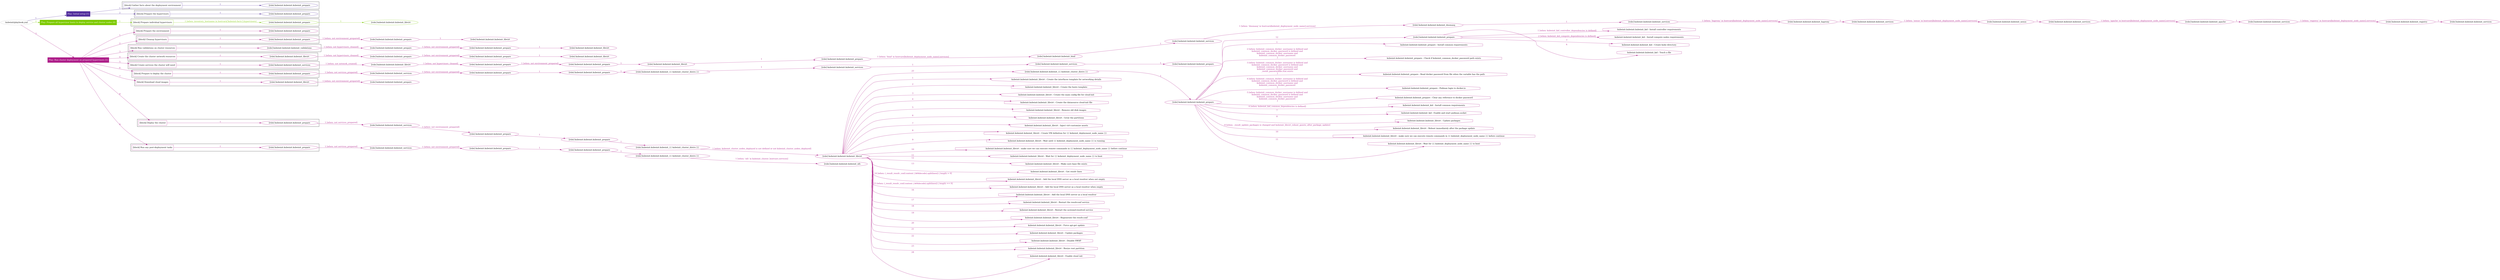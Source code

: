 digraph {
	graph [concentrate=true ordering=in rankdir=LR ratio=fill]
	edge [esep=5 sep=10]
	"kubeinit/playbook.yml" [id=root_node style=dotted]
	play_199be405 [label="Play: Initial setup (1)" color="#532f9d" fontcolor="#ffffff" id=play_199be405 shape=box style=filled tooltip=localhost]
	"kubeinit/playbook.yml" -> play_199be405 [label="1 " color="#532f9d" fontcolor="#532f9d" id=edge_17b454db labeltooltip="1 " tooltip="1 "]
	subgraph "kubeinit.kubeinit.kubeinit_prepare" {
		role_afd7da64 [label="[role] kubeinit.kubeinit.kubeinit_prepare" color="#532f9d" id=role_afd7da64 tooltip="kubeinit.kubeinit.kubeinit_prepare"]
	}
	subgraph "kubeinit.kubeinit.kubeinit_prepare" {
		role_02126d6f [label="[role] kubeinit.kubeinit.kubeinit_prepare" color="#532f9d" id=role_02126d6f tooltip="kubeinit.kubeinit.kubeinit_prepare"]
	}
	subgraph "Play: Initial setup (1)" {
		play_199be405 -> block_7e6baa69 [label=1 color="#532f9d" fontcolor="#532f9d" id=edge_7e077ba6 labeltooltip=1 tooltip=1]
		subgraph cluster_block_7e6baa69 {
			block_7e6baa69 [label="[block] Gather facts about the deployment environment" color="#532f9d" id=block_7e6baa69 labeltooltip="Gather facts about the deployment environment" shape=box tooltip="Gather facts about the deployment environment"]
			block_7e6baa69 -> role_afd7da64 [label="1 " color="#532f9d" fontcolor="#532f9d" id=edge_87688d73 labeltooltip="1 " tooltip="1 "]
		}
		play_199be405 -> block_92d3c6c9 [label=2 color="#532f9d" fontcolor="#532f9d" id=edge_1cacea4d labeltooltip=2 tooltip=2]
		subgraph cluster_block_92d3c6c9 {
			block_92d3c6c9 [label="[block] Prepare the hypervisors" color="#532f9d" id=block_92d3c6c9 labeltooltip="Prepare the hypervisors" shape=box tooltip="Prepare the hypervisors"]
			block_92d3c6c9 -> role_02126d6f [label="1 " color="#532f9d" fontcolor="#532f9d" id=edge_3672c0f7 labeltooltip="1 " tooltip="1 "]
		}
	}
	play_3ac156cc [label="Play: Prepare all hypervisor hosts to deploy service and cluster nodes (0)" color="#7dca02" fontcolor="#ffffff" id=play_3ac156cc shape=box style=filled tooltip="Play: Prepare all hypervisor hosts to deploy service and cluster nodes (0)"]
	"kubeinit/playbook.yml" -> play_3ac156cc [label="2 " color="#7dca02" fontcolor="#7dca02" id=edge_7d24a0cb labeltooltip="2 " tooltip="2 "]
	subgraph "kubeinit.kubeinit.kubeinit_libvirt" {
		role_03f96e10 [label="[role] kubeinit.kubeinit.kubeinit_libvirt" color="#7dca02" id=role_03f96e10 tooltip="kubeinit.kubeinit.kubeinit_libvirt"]
	}
	subgraph "kubeinit.kubeinit.kubeinit_prepare" {
		role_943302e0 [label="[role] kubeinit.kubeinit.kubeinit_prepare" color="#7dca02" id=role_943302e0 tooltip="kubeinit.kubeinit.kubeinit_prepare"]
		role_943302e0 -> role_03f96e10 [label="1 " color="#7dca02" fontcolor="#7dca02" id=edge_bb64fd49 labeltooltip="1 " tooltip="1 "]
	}
	subgraph "Play: Prepare all hypervisor hosts to deploy service and cluster nodes (0)" {
		play_3ac156cc -> block_c81d9e33 [label=1 color="#7dca02" fontcolor="#7dca02" id=edge_34f6a8eb labeltooltip=1 tooltip=1]
		subgraph cluster_block_c81d9e33 {
			block_c81d9e33 [label="[block] Prepare individual hypervisors" color="#7dca02" id=block_c81d9e33 labeltooltip="Prepare individual hypervisors" shape=box tooltip="Prepare individual hypervisors"]
			block_c81d9e33 -> role_943302e0 [label="1 [when: inventory_hostname in hostvars['kubeinit-facts'].hypervisors]" color="#7dca02" fontcolor="#7dca02" id=edge_0365b8ef labeltooltip="1 [when: inventory_hostname in hostvars['kubeinit-facts'].hypervisors]" tooltip="1 [when: inventory_hostname in hostvars['kubeinit-facts'].hypervisors]"]
		}
	}
	play_2e5dbb6b [label="Play: Run cluster deployment on prepared hypervisors (1)" color="#ae1e89" fontcolor="#ffffff" id=play_2e5dbb6b shape=box style=filled tooltip=localhost]
	"kubeinit/playbook.yml" -> play_2e5dbb6b [label="3 " color="#ae1e89" fontcolor="#ae1e89" id=edge_49467858 labeltooltip="3 " tooltip="3 "]
	subgraph "kubeinit.kubeinit.kubeinit_prepare" {
		role_a7bc3ba9 [label="[role] kubeinit.kubeinit.kubeinit_prepare" color="#ae1e89" id=role_a7bc3ba9 tooltip="kubeinit.kubeinit.kubeinit_prepare"]
	}
	subgraph "kubeinit.kubeinit.kubeinit_libvirt" {
		role_daf517ea [label="[role] kubeinit.kubeinit.kubeinit_libvirt" color="#ae1e89" id=role_daf517ea tooltip="kubeinit.kubeinit.kubeinit_libvirt"]
	}
	subgraph "kubeinit.kubeinit.kubeinit_prepare" {
		role_3d85c034 [label="[role] kubeinit.kubeinit.kubeinit_prepare" color="#ae1e89" id=role_3d85c034 tooltip="kubeinit.kubeinit.kubeinit_prepare"]
		role_3d85c034 -> role_daf517ea [label="1 " color="#ae1e89" fontcolor="#ae1e89" id=edge_17780153 labeltooltip="1 " tooltip="1 "]
	}
	subgraph "kubeinit.kubeinit.kubeinit_prepare" {
		role_ca0395fb [label="[role] kubeinit.kubeinit.kubeinit_prepare" color="#ae1e89" id=role_ca0395fb tooltip="kubeinit.kubeinit.kubeinit_prepare"]
		role_ca0395fb -> role_3d85c034 [label="1 [when: not environment_prepared]" color="#ae1e89" fontcolor="#ae1e89" id=edge_70d6d218 labeltooltip="1 [when: not environment_prepared]" tooltip="1 [when: not environment_prepared]"]
	}
	subgraph "kubeinit.kubeinit.kubeinit_libvirt" {
		role_31771488 [label="[role] kubeinit.kubeinit.kubeinit_libvirt" color="#ae1e89" id=role_31771488 tooltip="kubeinit.kubeinit.kubeinit_libvirt"]
	}
	subgraph "kubeinit.kubeinit.kubeinit_prepare" {
		role_7fb79519 [label="[role] kubeinit.kubeinit.kubeinit_prepare" color="#ae1e89" id=role_7fb79519 tooltip="kubeinit.kubeinit.kubeinit_prepare"]
		role_7fb79519 -> role_31771488 [label="1 " color="#ae1e89" fontcolor="#ae1e89" id=edge_4c6dfd6d labeltooltip="1 " tooltip="1 "]
	}
	subgraph "kubeinit.kubeinit.kubeinit_prepare" {
		role_2ac44274 [label="[role] kubeinit.kubeinit.kubeinit_prepare" color="#ae1e89" id=role_2ac44274 tooltip="kubeinit.kubeinit.kubeinit_prepare"]
		role_2ac44274 -> role_7fb79519 [label="1 [when: not environment_prepared]" color="#ae1e89" fontcolor="#ae1e89" id=edge_49f09662 labeltooltip="1 [when: not environment_prepared]" tooltip="1 [when: not environment_prepared]"]
	}
	subgraph "kubeinit.kubeinit.kubeinit_validations" {
		role_d775469a [label="[role] kubeinit.kubeinit.kubeinit_validations" color="#ae1e89" id=role_d775469a tooltip="kubeinit.kubeinit.kubeinit_validations"]
		role_d775469a -> role_2ac44274 [label="1 [when: not hypervisors_cleaned]" color="#ae1e89" fontcolor="#ae1e89" id=edge_d76f857c labeltooltip="1 [when: not hypervisors_cleaned]" tooltip="1 [when: not hypervisors_cleaned]"]
	}
	subgraph "kubeinit.kubeinit.kubeinit_libvirt" {
		role_ee65da8d [label="[role] kubeinit.kubeinit.kubeinit_libvirt" color="#ae1e89" id=role_ee65da8d tooltip="kubeinit.kubeinit.kubeinit_libvirt"]
	}
	subgraph "kubeinit.kubeinit.kubeinit_prepare" {
		role_318ca0a0 [label="[role] kubeinit.kubeinit.kubeinit_prepare" color="#ae1e89" id=role_318ca0a0 tooltip="kubeinit.kubeinit.kubeinit_prepare"]
		role_318ca0a0 -> role_ee65da8d [label="1 " color="#ae1e89" fontcolor="#ae1e89" id=edge_4fb2a40b labeltooltip="1 " tooltip="1 "]
	}
	subgraph "kubeinit.kubeinit.kubeinit_prepare" {
		role_b9594bb2 [label="[role] kubeinit.kubeinit.kubeinit_prepare" color="#ae1e89" id=role_b9594bb2 tooltip="kubeinit.kubeinit.kubeinit_prepare"]
		role_b9594bb2 -> role_318ca0a0 [label="1 [when: not environment_prepared]" color="#ae1e89" fontcolor="#ae1e89" id=edge_badfb238 labeltooltip="1 [when: not environment_prepared]" tooltip="1 [when: not environment_prepared]"]
	}
	subgraph "kubeinit.kubeinit.kubeinit_libvirt" {
		role_d4a83266 [label="[role] kubeinit.kubeinit.kubeinit_libvirt" color="#ae1e89" id=role_d4a83266 tooltip="kubeinit.kubeinit.kubeinit_libvirt"]
		role_d4a83266 -> role_b9594bb2 [label="1 [when: not hypervisors_cleaned]" color="#ae1e89" fontcolor="#ae1e89" id=edge_e2575536 labeltooltip="1 [when: not hypervisors_cleaned]" tooltip="1 [when: not hypervisors_cleaned]"]
	}
	subgraph "kubeinit.kubeinit.kubeinit_services" {
		role_0cfd5df5 [label="[role] kubeinit.kubeinit.kubeinit_services" color="#ae1e89" id=role_0cfd5df5 tooltip="kubeinit.kubeinit.kubeinit_services"]
	}
	subgraph "kubeinit.kubeinit.kubeinit_registry" {
		role_3f595c67 [label="[role] kubeinit.kubeinit.kubeinit_registry" color="#ae1e89" id=role_3f595c67 tooltip="kubeinit.kubeinit.kubeinit_registry"]
		role_3f595c67 -> role_0cfd5df5 [label="1 " color="#ae1e89" fontcolor="#ae1e89" id=edge_326319b3 labeltooltip="1 " tooltip="1 "]
	}
	subgraph "kubeinit.kubeinit.kubeinit_services" {
		role_a5983dc3 [label="[role] kubeinit.kubeinit.kubeinit_services" color="#ae1e89" id=role_a5983dc3 tooltip="kubeinit.kubeinit.kubeinit_services"]
		role_a5983dc3 -> role_3f595c67 [label="1 [when: 'registry' in hostvars[kubeinit_deployment_node_name].services]" color="#ae1e89" fontcolor="#ae1e89" id=edge_41ff5620 labeltooltip="1 [when: 'registry' in hostvars[kubeinit_deployment_node_name].services]" tooltip="1 [when: 'registry' in hostvars[kubeinit_deployment_node_name].services]"]
	}
	subgraph "kubeinit.kubeinit.kubeinit_apache" {
		role_0328a461 [label="[role] kubeinit.kubeinit.kubeinit_apache" color="#ae1e89" id=role_0328a461 tooltip="kubeinit.kubeinit.kubeinit_apache"]
		role_0328a461 -> role_a5983dc3 [label="1 " color="#ae1e89" fontcolor="#ae1e89" id=edge_e0177a91 labeltooltip="1 " tooltip="1 "]
	}
	subgraph "kubeinit.kubeinit.kubeinit_services" {
		role_afa29bcf [label="[role] kubeinit.kubeinit.kubeinit_services" color="#ae1e89" id=role_afa29bcf tooltip="kubeinit.kubeinit.kubeinit_services"]
		role_afa29bcf -> role_0328a461 [label="1 [when: 'apache' in hostvars[kubeinit_deployment_node_name].services]" color="#ae1e89" fontcolor="#ae1e89" id=edge_9bd7993e labeltooltip="1 [when: 'apache' in hostvars[kubeinit_deployment_node_name].services]" tooltip="1 [when: 'apache' in hostvars[kubeinit_deployment_node_name].services]"]
	}
	subgraph "kubeinit.kubeinit.kubeinit_nexus" {
		role_bc20c87c [label="[role] kubeinit.kubeinit.kubeinit_nexus" color="#ae1e89" id=role_bc20c87c tooltip="kubeinit.kubeinit.kubeinit_nexus"]
		role_bc20c87c -> role_afa29bcf [label="1 " color="#ae1e89" fontcolor="#ae1e89" id=edge_dd24cd24 labeltooltip="1 " tooltip="1 "]
	}
	subgraph "kubeinit.kubeinit.kubeinit_services" {
		role_25a22562 [label="[role] kubeinit.kubeinit.kubeinit_services" color="#ae1e89" id=role_25a22562 tooltip="kubeinit.kubeinit.kubeinit_services"]
		role_25a22562 -> role_bc20c87c [label="1 [when: 'nexus' in hostvars[kubeinit_deployment_node_name].services]" color="#ae1e89" fontcolor="#ae1e89" id=edge_da08b094 labeltooltip="1 [when: 'nexus' in hostvars[kubeinit_deployment_node_name].services]" tooltip="1 [when: 'nexus' in hostvars[kubeinit_deployment_node_name].services]"]
	}
	subgraph "kubeinit.kubeinit.kubeinit_haproxy" {
		role_82d86b9a [label="[role] kubeinit.kubeinit.kubeinit_haproxy" color="#ae1e89" id=role_82d86b9a tooltip="kubeinit.kubeinit.kubeinit_haproxy"]
		role_82d86b9a -> role_25a22562 [label="1 " color="#ae1e89" fontcolor="#ae1e89" id=edge_b0703f01 labeltooltip="1 " tooltip="1 "]
	}
	subgraph "kubeinit.kubeinit.kubeinit_services" {
		role_af524bbb [label="[role] kubeinit.kubeinit.kubeinit_services" color="#ae1e89" id=role_af524bbb tooltip="kubeinit.kubeinit.kubeinit_services"]
		role_af524bbb -> role_82d86b9a [label="1 [when: 'haproxy' in hostvars[kubeinit_deployment_node_name].services]" color="#ae1e89" fontcolor="#ae1e89" id=edge_477eae8d labeltooltip="1 [when: 'haproxy' in hostvars[kubeinit_deployment_node_name].services]" tooltip="1 [when: 'haproxy' in hostvars[kubeinit_deployment_node_name].services]"]
	}
	subgraph "kubeinit.kubeinit.kubeinit_dnsmasq" {
		role_34378247 [label="[role] kubeinit.kubeinit.kubeinit_dnsmasq" color="#ae1e89" id=role_34378247 tooltip="kubeinit.kubeinit.kubeinit_dnsmasq"]
		role_34378247 -> role_af524bbb [label="1 " color="#ae1e89" fontcolor="#ae1e89" id=edge_4e125b5a labeltooltip="1 " tooltip="1 "]
	}
	subgraph "kubeinit.kubeinit.kubeinit_services" {
		role_a8dc08ae [label="[role] kubeinit.kubeinit.kubeinit_services" color="#ae1e89" id=role_a8dc08ae tooltip="kubeinit.kubeinit.kubeinit_services"]
		role_a8dc08ae -> role_34378247 [label="1 [when: 'dnsmasq' in hostvars[kubeinit_deployment_node_name].services]" color="#ae1e89" fontcolor="#ae1e89" id=edge_c3fa636c labeltooltip="1 [when: 'dnsmasq' in hostvars[kubeinit_deployment_node_name].services]" tooltip="1 [when: 'dnsmasq' in hostvars[kubeinit_deployment_node_name].services]"]
	}
	subgraph "kubeinit.kubeinit.kubeinit_bind" {
		role_4eb6b920 [label="[role] kubeinit.kubeinit.kubeinit_bind" color="#ae1e89" id=role_4eb6b920 tooltip="kubeinit.kubeinit.kubeinit_bind"]
		role_4eb6b920 -> role_a8dc08ae [label="1 " color="#ae1e89" fontcolor="#ae1e89" id=edge_73b53abe labeltooltip="1 " tooltip="1 "]
	}
	subgraph "kubeinit.kubeinit.kubeinit_prepare" {
		role_2b9345c5 [label="[role] kubeinit.kubeinit.kubeinit_prepare" color="#ae1e89" id=role_2b9345c5 tooltip="kubeinit.kubeinit.kubeinit_prepare"]
		role_2b9345c5 -> role_4eb6b920 [label="1 [when: 'bind' in hostvars[kubeinit_deployment_node_name].services]" color="#ae1e89" fontcolor="#ae1e89" id=edge_d20b1862 labeltooltip="1 [when: 'bind' in hostvars[kubeinit_deployment_node_name].services]" tooltip="1 [when: 'bind' in hostvars[kubeinit_deployment_node_name].services]"]
	}
	subgraph "kubeinit.kubeinit.kubeinit_libvirt" {
		role_2bbe5985 [label="[role] kubeinit.kubeinit.kubeinit_libvirt" color="#ae1e89" id=role_2bbe5985 tooltip="kubeinit.kubeinit.kubeinit_libvirt"]
		role_2bbe5985 -> role_2b9345c5 [label="1 " color="#ae1e89" fontcolor="#ae1e89" id=edge_cab70c85 labeltooltip="1 " tooltip="1 "]
	}
	subgraph "kubeinit.kubeinit.kubeinit_prepare" {
		role_fb58f232 [label="[role] kubeinit.kubeinit.kubeinit_prepare" color="#ae1e89" id=role_fb58f232 tooltip="kubeinit.kubeinit.kubeinit_prepare"]
		role_fb58f232 -> role_2bbe5985 [label="1 " color="#ae1e89" fontcolor="#ae1e89" id=edge_a2ac3d3a labeltooltip="1 " tooltip="1 "]
	}
	subgraph "kubeinit.kubeinit.kubeinit_prepare" {
		role_4f6a2f47 [label="[role] kubeinit.kubeinit.kubeinit_prepare" color="#ae1e89" id=role_4f6a2f47 tooltip="kubeinit.kubeinit.kubeinit_prepare"]
		role_4f6a2f47 -> role_fb58f232 [label="1 [when: not environment_prepared]" color="#ae1e89" fontcolor="#ae1e89" id=edge_8a761131 labeltooltip="1 [when: not environment_prepared]" tooltip="1 [when: not environment_prepared]"]
	}
	subgraph "kubeinit.kubeinit.kubeinit_libvirt" {
		role_3a12880e [label="[role] kubeinit.kubeinit.kubeinit_libvirt" color="#ae1e89" id=role_3a12880e tooltip="kubeinit.kubeinit.kubeinit_libvirt"]
		role_3a12880e -> role_4f6a2f47 [label="1 [when: not hypervisors_cleaned]" color="#ae1e89" fontcolor="#ae1e89" id=edge_5e247ee9 labeltooltip="1 [when: not hypervisors_cleaned]" tooltip="1 [when: not hypervisors_cleaned]"]
	}
	subgraph "kubeinit.kubeinit.kubeinit_services" {
		role_a87d97db [label="[role] kubeinit.kubeinit.kubeinit_services" color="#ae1e89" id=role_a87d97db tooltip="kubeinit.kubeinit.kubeinit_services"]
		role_a87d97db -> role_3a12880e [label="1 [when: not network_created]" color="#ae1e89" fontcolor="#ae1e89" id=edge_76ec7890 labeltooltip="1 [when: not network_created]" tooltip="1 [when: not network_created]"]
	}
	subgraph "kubeinit.kubeinit.kubeinit_prepare" {
		role_a2f7e5fe [label="[role] kubeinit.kubeinit.kubeinit_prepare" color="#ae1e89" id=role_a2f7e5fe tooltip="kubeinit.kubeinit.kubeinit_prepare"]
	}
	subgraph "kubeinit.kubeinit.kubeinit_services" {
		role_c8eaea4d [label="[role] kubeinit.kubeinit.kubeinit_services" color="#ae1e89" id=role_c8eaea4d tooltip="kubeinit.kubeinit.kubeinit_services"]
		role_c8eaea4d -> role_a2f7e5fe [label="1 " color="#ae1e89" fontcolor="#ae1e89" id=edge_dbc757c6 labeltooltip="1 " tooltip="1 "]
	}
	subgraph "kubeinit.kubeinit.kubeinit_services" {
		role_5964926b [label="[role] kubeinit.kubeinit.kubeinit_services" color="#ae1e89" id=role_5964926b tooltip="kubeinit.kubeinit.kubeinit_services"]
		role_5964926b -> role_c8eaea4d [label="1 " color="#ae1e89" fontcolor="#ae1e89" id=edge_16578ab8 labeltooltip="1 " tooltip="1 "]
	}
	subgraph "kubeinit.kubeinit.kubeinit_{{ kubeinit_cluster_distro }}" {
		role_ffed2f7b [label="[role] kubeinit.kubeinit.kubeinit_{{ kubeinit_cluster_distro }}" color="#ae1e89" id=role_ffed2f7b tooltip="kubeinit.kubeinit.kubeinit_{{ kubeinit_cluster_distro }}"]
		role_ffed2f7b -> role_5964926b [label="1 " color="#ae1e89" fontcolor="#ae1e89" id=edge_ee132e7c labeltooltip="1 " tooltip="1 "]
	}
	subgraph "kubeinit.kubeinit.kubeinit_prepare" {
		role_75ea64f5 [label="[role] kubeinit.kubeinit.kubeinit_prepare" color="#ae1e89" id=role_75ea64f5 tooltip="kubeinit.kubeinit.kubeinit_prepare"]
		role_75ea64f5 -> role_ffed2f7b [label="1 " color="#ae1e89" fontcolor="#ae1e89" id=edge_7dc786a7 labeltooltip="1 " tooltip="1 "]
	}
	subgraph "kubeinit.kubeinit.kubeinit_prepare" {
		role_e12c2cae [label="[role] kubeinit.kubeinit.kubeinit_prepare" color="#ae1e89" id=role_e12c2cae tooltip="kubeinit.kubeinit.kubeinit_prepare"]
		role_e12c2cae -> role_75ea64f5 [label="1 " color="#ae1e89" fontcolor="#ae1e89" id=edge_3975ba4c labeltooltip="1 " tooltip="1 "]
	}
	subgraph "kubeinit.kubeinit.kubeinit_services" {
		role_437c4920 [label="[role] kubeinit.kubeinit.kubeinit_services" color="#ae1e89" id=role_437c4920 tooltip="kubeinit.kubeinit.kubeinit_services"]
		role_437c4920 -> role_e12c2cae [label="1 [when: not environment_prepared]" color="#ae1e89" fontcolor="#ae1e89" id=edge_41313d90 labeltooltip="1 [when: not environment_prepared]" tooltip="1 [when: not environment_prepared]"]
	}
	subgraph "kubeinit.kubeinit.kubeinit_prepare" {
		role_8cb938f9 [label="[role] kubeinit.kubeinit.kubeinit_prepare" color="#ae1e89" id=role_8cb938f9 tooltip="kubeinit.kubeinit.kubeinit_prepare"]
		role_8cb938f9 -> role_437c4920 [label="1 [when: not services_prepared]" color="#ae1e89" fontcolor="#ae1e89" id=edge_2526f842 labeltooltip="1 [when: not services_prepared]" tooltip="1 [when: not services_prepared]"]
	}
	subgraph "kubeinit.kubeinit.kubeinit_prepare" {
		role_43f4255e [label="[role] kubeinit.kubeinit.kubeinit_prepare" color="#ae1e89" id=role_43f4255e tooltip="kubeinit.kubeinit.kubeinit_prepare"]
	}
	subgraph "kubeinit.kubeinit.kubeinit_libvirt" {
		role_50ed5959 [label="[role] kubeinit.kubeinit.kubeinit_libvirt" color="#ae1e89" id=role_50ed5959 tooltip="kubeinit.kubeinit.kubeinit_libvirt"]
		role_50ed5959 -> role_43f4255e [label="1 [when: not environment_prepared]" color="#ae1e89" fontcolor="#ae1e89" id=edge_c9c0d88b labeltooltip="1 [when: not environment_prepared]" tooltip="1 [when: not environment_prepared]"]
	}
	subgraph "kubeinit.kubeinit.kubeinit_prepare" {
		role_6afec6bc [label="[role] kubeinit.kubeinit.kubeinit_prepare" color="#ae1e89" id=role_6afec6bc tooltip="kubeinit.kubeinit.kubeinit_prepare"]
		task_68675946 [label="kubeinit.kubeinit.kubeinit_kid : Install controller requirements" color="#ae1e89" id=task_68675946 shape=octagon tooltip="kubeinit.kubeinit.kubeinit_kid : Install controller requirements"]
		role_6afec6bc -> task_68675946 [label="1 [when: kubeinit_kid_controller_dependencies is defined]" color="#ae1e89" fontcolor="#ae1e89" id=edge_498d8ff9 labeltooltip="1 [when: kubeinit_kid_controller_dependencies is defined]" tooltip="1 [when: kubeinit_kid_controller_dependencies is defined]"]
		task_d734c866 [label="kubeinit.kubeinit.kubeinit_kid : Install compute nodes requirements" color="#ae1e89" id=task_d734c866 shape=octagon tooltip="kubeinit.kubeinit.kubeinit_kid : Install compute nodes requirements"]
		role_6afec6bc -> task_d734c866 [label="2 [when: kubeinit_kid_compute_dependencies is defined]" color="#ae1e89" fontcolor="#ae1e89" id=edge_763c470b labeltooltip="2 [when: kubeinit_kid_compute_dependencies is defined]" tooltip="2 [when: kubeinit_kid_compute_dependencies is defined]"]
		task_3647251c [label="kubeinit.kubeinit.kubeinit_kid : Create kube directory" color="#ae1e89" id=task_3647251c shape=octagon tooltip="kubeinit.kubeinit.kubeinit_kid : Create kube directory"]
		role_6afec6bc -> task_3647251c [label="3 " color="#ae1e89" fontcolor="#ae1e89" id=edge_4f7f92ba labeltooltip="3 " tooltip="3 "]
		task_c4a609c4 [label="kubeinit.kubeinit.kubeinit_kid : Touch a file" color="#ae1e89" id=task_c4a609c4 shape=octagon tooltip="kubeinit.kubeinit.kubeinit_kid : Touch a file"]
		role_6afec6bc -> task_c4a609c4 [label="4 " color="#ae1e89" fontcolor="#ae1e89" id=edge_950a122c labeltooltip="4 " tooltip="4 "]
	}
	subgraph "kubeinit.kubeinit.kubeinit_prepare" {
		role_d012bfaf [label="[role] kubeinit.kubeinit.kubeinit_prepare" color="#ae1e89" id=role_d012bfaf tooltip="kubeinit.kubeinit.kubeinit_prepare"]
		task_6d6c51ec [label="kubeinit.kubeinit.kubeinit_prepare : Install common requirements" color="#ae1e89" id=task_6d6c51ec shape=octagon tooltip="kubeinit.kubeinit.kubeinit_prepare : Install common requirements"]
		role_d012bfaf -> task_6d6c51ec [label="1 " color="#ae1e89" fontcolor="#ae1e89" id=edge_ddaf5f8e labeltooltip="1 " tooltip="1 "]
		task_439e8d90 [label="kubeinit.kubeinit.kubeinit_prepare : Check if kubeinit_common_docker_password path exists" color="#ae1e89" id=task_439e8d90 shape=octagon tooltip="kubeinit.kubeinit.kubeinit_prepare : Check if kubeinit_common_docker_password path exists"]
		role_d012bfaf -> task_439e8d90 [label="2 [when: kubeinit_common_docker_username is defined and
kubeinit_common_docker_password is defined and
kubeinit_common_docker_username and
kubeinit_common_docker_password
]" color="#ae1e89" fontcolor="#ae1e89" id=edge_1073fed2 labeltooltip="2 [when: kubeinit_common_docker_username is defined and
kubeinit_common_docker_password is defined and
kubeinit_common_docker_username and
kubeinit_common_docker_password
]" tooltip="2 [when: kubeinit_common_docker_username is defined and
kubeinit_common_docker_password is defined and
kubeinit_common_docker_username and
kubeinit_common_docker_password
]"]
		task_791c6060 [label="kubeinit.kubeinit.kubeinit_prepare : Read docker password from file when the variable has the path" color="#ae1e89" id=task_791c6060 shape=octagon tooltip="kubeinit.kubeinit.kubeinit_prepare : Read docker password from file when the variable has the path"]
		role_d012bfaf -> task_791c6060 [label="3 [when: kubeinit_common_docker_username is defined and
kubeinit_common_docker_password is defined and
kubeinit_common_docker_username and
kubeinit_common_docker_password and
_result_passwordfile.stat.exists
]" color="#ae1e89" fontcolor="#ae1e89" id=edge_8a51e63a labeltooltip="3 [when: kubeinit_common_docker_username is defined and
kubeinit_common_docker_password is defined and
kubeinit_common_docker_username and
kubeinit_common_docker_password and
_result_passwordfile.stat.exists
]" tooltip="3 [when: kubeinit_common_docker_username is defined and
kubeinit_common_docker_password is defined and
kubeinit_common_docker_username and
kubeinit_common_docker_password and
_result_passwordfile.stat.exists
]"]
		task_e8569236 [label="kubeinit.kubeinit.kubeinit_prepare : Podman login to docker.io" color="#ae1e89" id=task_e8569236 shape=octagon tooltip="kubeinit.kubeinit.kubeinit_prepare : Podman login to docker.io"]
		role_d012bfaf -> task_e8569236 [label="4 [when: kubeinit_common_docker_username is defined and
kubeinit_common_docker_password is defined and
kubeinit_common_docker_username and
kubeinit_common_docker_password
]" color="#ae1e89" fontcolor="#ae1e89" id=edge_86391f52 labeltooltip="4 [when: kubeinit_common_docker_username is defined and
kubeinit_common_docker_password is defined and
kubeinit_common_docker_username and
kubeinit_common_docker_password
]" tooltip="4 [when: kubeinit_common_docker_username is defined and
kubeinit_common_docker_password is defined and
kubeinit_common_docker_username and
kubeinit_common_docker_password
]"]
		task_df500cc8 [label="kubeinit.kubeinit.kubeinit_prepare : Clear any reference to docker password" color="#ae1e89" id=task_df500cc8 shape=octagon tooltip="kubeinit.kubeinit.kubeinit_prepare : Clear any reference to docker password"]
		role_d012bfaf -> task_df500cc8 [label="5 [when: kubeinit_common_docker_username is defined and
kubeinit_common_docker_password is defined and
kubeinit_common_docker_username and
kubeinit_common_docker_password
]" color="#ae1e89" fontcolor="#ae1e89" id=edge_b5add775 labeltooltip="5 [when: kubeinit_common_docker_username is defined and
kubeinit_common_docker_password is defined and
kubeinit_common_docker_username and
kubeinit_common_docker_password
]" tooltip="5 [when: kubeinit_common_docker_username is defined and
kubeinit_common_docker_password is defined and
kubeinit_common_docker_username and
kubeinit_common_docker_password
]"]
		task_3802d3f7 [label="kubeinit.kubeinit.kubeinit_kid : Install common requirements" color="#ae1e89" id=task_3802d3f7 shape=octagon tooltip="kubeinit.kubeinit.kubeinit_kid : Install common requirements"]
		role_d012bfaf -> task_3802d3f7 [label="6 [when: kubeinit_kid_common_dependencies is defined]" color="#ae1e89" fontcolor="#ae1e89" id=edge_2039417d labeltooltip="6 [when: kubeinit_kid_common_dependencies is defined]" tooltip="6 [when: kubeinit_kid_common_dependencies is defined]"]
		task_00c5e03f [label="kubeinit.kubeinit.kubeinit_kid : Enable and start podman.socket" color="#ae1e89" id=task_00c5e03f shape=octagon tooltip="kubeinit.kubeinit.kubeinit_kid : Enable and start podman.socket"]
		role_d012bfaf -> task_00c5e03f [label="7 " color="#ae1e89" fontcolor="#ae1e89" id=edge_78bec0bf labeltooltip="7 " tooltip="7 "]
		task_b1fd4a7a [label="kubeinit.kubeinit.kubeinit_libvirt : Update packages" color="#ae1e89" id=task_b1fd4a7a shape=octagon tooltip="kubeinit.kubeinit.kubeinit_libvirt : Update packages"]
		role_d012bfaf -> task_b1fd4a7a [label="8 " color="#ae1e89" fontcolor="#ae1e89" id=edge_b68dcce6 labeltooltip="8 " tooltip="8 "]
		task_5a935791 [label="kubeinit.kubeinit.kubeinit_libvirt : Reboot immediately after the package update" color="#ae1e89" id=task_5a935791 shape=octagon tooltip="kubeinit.kubeinit.kubeinit_libvirt : Reboot immediately after the package update"]
		role_d012bfaf -> task_5a935791 [label="9 [when: _result_update_packages is changed and kubeinit_libvirt_reboot_guests_after_package_update]" color="#ae1e89" fontcolor="#ae1e89" id=edge_ef1a3fde labeltooltip="9 [when: _result_update_packages is changed and kubeinit_libvirt_reboot_guests_after_package_update]" tooltip="9 [when: _result_update_packages is changed and kubeinit_libvirt_reboot_guests_after_package_update]"]
		task_0f425b92 [label="kubeinit.kubeinit.kubeinit_libvirt : make sure we can execute remote commands in {{ kubeinit_deployment_node_name }} before continue" color="#ae1e89" id=task_0f425b92 shape=octagon tooltip="kubeinit.kubeinit.kubeinit_libvirt : make sure we can execute remote commands in {{ kubeinit_deployment_node_name }} before continue"]
		role_d012bfaf -> task_0f425b92 [label="10 " color="#ae1e89" fontcolor="#ae1e89" id=edge_08841cfb labeltooltip="10 " tooltip="10 "]
		task_a2828c68 [label="kubeinit.kubeinit.kubeinit_libvirt : Wait for {{ kubeinit_deployment_node_name }} to boot" color="#ae1e89" id=task_a2828c68 shape=octagon tooltip="kubeinit.kubeinit.kubeinit_libvirt : Wait for {{ kubeinit_deployment_node_name }} to boot"]
		role_d012bfaf -> task_a2828c68 [label="11 " color="#ae1e89" fontcolor="#ae1e89" id=edge_b6e44b43 labeltooltip="11 " tooltip="11 "]
		role_d012bfaf -> role_6afec6bc [label="12 " color="#ae1e89" fontcolor="#ae1e89" id=edge_dcc7a266 labeltooltip="12 " tooltip="12 "]
	}
	subgraph "kubeinit.kubeinit.kubeinit_{{ kubeinit_cluster_distro }}" {
		role_3daf0757 [label="[role] kubeinit.kubeinit.kubeinit_{{ kubeinit_cluster_distro }}" color="#ae1e89" id=role_3daf0757 tooltip="kubeinit.kubeinit.kubeinit_{{ kubeinit_cluster_distro }}"]
		role_3daf0757 -> role_d012bfaf [label="1 " color="#ae1e89" fontcolor="#ae1e89" id=edge_68ef48bb labeltooltip="1 " tooltip="1 "]
	}
	subgraph "kubeinit.kubeinit.kubeinit_libvirt" {
		role_fe1e4d8b [label="[role] kubeinit.kubeinit.kubeinit_libvirt" color="#ae1e89" id=role_fe1e4d8b tooltip="kubeinit.kubeinit.kubeinit_libvirt"]
		task_0eb50b2c [label="kubeinit.kubeinit.kubeinit_libvirt : Create the interfaces template for networking details" color="#ae1e89" id=task_0eb50b2c shape=octagon tooltip="kubeinit.kubeinit.kubeinit_libvirt : Create the interfaces template for networking details"]
		role_fe1e4d8b -> task_0eb50b2c [label="1 " color="#ae1e89" fontcolor="#ae1e89" id=edge_067d074e labeltooltip="1 " tooltip="1 "]
		task_39fbaf39 [label="kubeinit.kubeinit.kubeinit_libvirt : Create the hosts template" color="#ae1e89" id=task_39fbaf39 shape=octagon tooltip="kubeinit.kubeinit.kubeinit_libvirt : Create the hosts template"]
		role_fe1e4d8b -> task_39fbaf39 [label="2 " color="#ae1e89" fontcolor="#ae1e89" id=edge_d792d6cf labeltooltip="2 " tooltip="2 "]
		task_af813d18 [label="kubeinit.kubeinit.kubeinit_libvirt : Create the main config file for cloud-init" color="#ae1e89" id=task_af813d18 shape=octagon tooltip="kubeinit.kubeinit.kubeinit_libvirt : Create the main config file for cloud-init"]
		role_fe1e4d8b -> task_af813d18 [label="3 " color="#ae1e89" fontcolor="#ae1e89" id=edge_4341a704 labeltooltip="3 " tooltip="3 "]
		task_eb4b1077 [label="kubeinit.kubeinit.kubeinit_libvirt : Create the datasource cloud-init file" color="#ae1e89" id=task_eb4b1077 shape=octagon tooltip="kubeinit.kubeinit.kubeinit_libvirt : Create the datasource cloud-init file"]
		role_fe1e4d8b -> task_eb4b1077 [label="4 " color="#ae1e89" fontcolor="#ae1e89" id=edge_6885ff86 labeltooltip="4 " tooltip="4 "]
		task_8d9fd8c1 [label="kubeinit.kubeinit.kubeinit_libvirt : Remove old disk images" color="#ae1e89" id=task_8d9fd8c1 shape=octagon tooltip="kubeinit.kubeinit.kubeinit_libvirt : Remove old disk images"]
		role_fe1e4d8b -> task_8d9fd8c1 [label="5 " color="#ae1e89" fontcolor="#ae1e89" id=edge_8756276b labeltooltip="5 " tooltip="5 "]
		task_9af94737 [label="kubeinit.kubeinit.kubeinit_libvirt : Grow the partitions" color="#ae1e89" id=task_9af94737 shape=octagon tooltip="kubeinit.kubeinit.kubeinit_libvirt : Grow the partitions"]
		role_fe1e4d8b -> task_9af94737 [label="6 " color="#ae1e89" fontcolor="#ae1e89" id=edge_d2c8a655 labeltooltip="6 " tooltip="6 "]
		task_91c7437e [label="kubeinit.kubeinit.kubeinit_libvirt : Inject virt-customize assets" color="#ae1e89" id=task_91c7437e shape=octagon tooltip="kubeinit.kubeinit.kubeinit_libvirt : Inject virt-customize assets"]
		role_fe1e4d8b -> task_91c7437e [label="7 " color="#ae1e89" fontcolor="#ae1e89" id=edge_2f411dd0 labeltooltip="7 " tooltip="7 "]
		task_2cacbc6d [label="kubeinit.kubeinit.kubeinit_libvirt : Create VM definition for {{ kubeinit_deployment_node_name }}" color="#ae1e89" id=task_2cacbc6d shape=octagon tooltip="kubeinit.kubeinit.kubeinit_libvirt : Create VM definition for {{ kubeinit_deployment_node_name }}"]
		role_fe1e4d8b -> task_2cacbc6d [label="8 " color="#ae1e89" fontcolor="#ae1e89" id=edge_458a7998 labeltooltip="8 " tooltip="8 "]
		task_674fde4b [label="kubeinit.kubeinit.kubeinit_libvirt : Wait until {{ kubeinit_deployment_node_name }} is running" color="#ae1e89" id=task_674fde4b shape=octagon tooltip="kubeinit.kubeinit.kubeinit_libvirt : Wait until {{ kubeinit_deployment_node_name }} is running"]
		role_fe1e4d8b -> task_674fde4b [label="9 " color="#ae1e89" fontcolor="#ae1e89" id=edge_4112e50f labeltooltip="9 " tooltip="9 "]
		task_7b2d6c66 [label="kubeinit.kubeinit.kubeinit_libvirt : make sure we can execute remote commands in {{ kubeinit_deployment_node_name }} before continue" color="#ae1e89" id=task_7b2d6c66 shape=octagon tooltip="kubeinit.kubeinit.kubeinit_libvirt : make sure we can execute remote commands in {{ kubeinit_deployment_node_name }} before continue"]
		role_fe1e4d8b -> task_7b2d6c66 [label="10 " color="#ae1e89" fontcolor="#ae1e89" id=edge_ff29a030 labeltooltip="10 " tooltip="10 "]
		task_fb550cc0 [label="kubeinit.kubeinit.kubeinit_libvirt : Wait for {{ kubeinit_deployment_node_name }} to boot" color="#ae1e89" id=task_fb550cc0 shape=octagon tooltip="kubeinit.kubeinit.kubeinit_libvirt : Wait for {{ kubeinit_deployment_node_name }} to boot"]
		role_fe1e4d8b -> task_fb550cc0 [label="11 " color="#ae1e89" fontcolor="#ae1e89" id=edge_952b6ee1 labeltooltip="11 " tooltip="11 "]
		task_bda0812d [label="kubeinit.kubeinit.kubeinit_libvirt : Make sure base file exists" color="#ae1e89" id=task_bda0812d shape=octagon tooltip="kubeinit.kubeinit.kubeinit_libvirt : Make sure base file exists"]
		role_fe1e4d8b -> task_bda0812d [label="12 " color="#ae1e89" fontcolor="#ae1e89" id=edge_b30722f8 labeltooltip="12 " tooltip="12 "]
		task_436e9ffd [label="kubeinit.kubeinit.kubeinit_libvirt : Get resolv lines" color="#ae1e89" id=task_436e9ffd shape=octagon tooltip="kubeinit.kubeinit.kubeinit_libvirt : Get resolv lines"]
		role_fe1e4d8b -> task_436e9ffd [label="13 " color="#ae1e89" fontcolor="#ae1e89" id=edge_27201e29 labeltooltip="13 " tooltip="13 "]
		task_77363867 [label="kubeinit.kubeinit.kubeinit_libvirt : Add the local DNS server as a local resolver when not empty" color="#ae1e89" id=task_77363867 shape=octagon tooltip="kubeinit.kubeinit.kubeinit_libvirt : Add the local DNS server as a local resolver when not empty"]
		role_fe1e4d8b -> task_77363867 [label="14 [when: (_result_resolv_conf.content | b64decode).splitlines() | length > 0]" color="#ae1e89" fontcolor="#ae1e89" id=edge_db2dbbe8 labeltooltip="14 [when: (_result_resolv_conf.content | b64decode).splitlines() | length > 0]" tooltip="14 [when: (_result_resolv_conf.content | b64decode).splitlines() | length > 0]"]
		task_a86bdf44 [label="kubeinit.kubeinit.kubeinit_libvirt : Add the local DNS server as a local resolver when empty" color="#ae1e89" id=task_a86bdf44 shape=octagon tooltip="kubeinit.kubeinit.kubeinit_libvirt : Add the local DNS server as a local resolver when empty"]
		role_fe1e4d8b -> task_a86bdf44 [label="15 [when: (_result_resolv_conf.content | b64decode).splitlines() | length == 0]" color="#ae1e89" fontcolor="#ae1e89" id=edge_f29b65ad labeltooltip="15 [when: (_result_resolv_conf.content | b64decode).splitlines() | length == 0]" tooltip="15 [when: (_result_resolv_conf.content | b64decode).splitlines() | length == 0]"]
		task_a0d771d3 [label="kubeinit.kubeinit.kubeinit_libvirt : Add the local DNS server as a local resolver" color="#ae1e89" id=task_a0d771d3 shape=octagon tooltip="kubeinit.kubeinit.kubeinit_libvirt : Add the local DNS server as a local resolver"]
		role_fe1e4d8b -> task_a0d771d3 [label="16 " color="#ae1e89" fontcolor="#ae1e89" id=edge_e43bc336 labeltooltip="16 " tooltip="16 "]
		task_10c0fff8 [label="kubeinit.kubeinit.kubeinit_libvirt : Restart the resolvconf service" color="#ae1e89" id=task_10c0fff8 shape=octagon tooltip="kubeinit.kubeinit.kubeinit_libvirt : Restart the resolvconf service"]
		role_fe1e4d8b -> task_10c0fff8 [label="17 " color="#ae1e89" fontcolor="#ae1e89" id=edge_416d3a6b labeltooltip="17 " tooltip="17 "]
		task_90563fd9 [label="kubeinit.kubeinit.kubeinit_libvirt : Restart the systemd-resolved service" color="#ae1e89" id=task_90563fd9 shape=octagon tooltip="kubeinit.kubeinit.kubeinit_libvirt : Restart the systemd-resolved service"]
		role_fe1e4d8b -> task_90563fd9 [label="18 " color="#ae1e89" fontcolor="#ae1e89" id=edge_3c201088 labeltooltip="18 " tooltip="18 "]
		task_f8254ef7 [label="kubeinit.kubeinit.kubeinit_libvirt : Regenerate the resolv.conf" color="#ae1e89" id=task_f8254ef7 shape=octagon tooltip="kubeinit.kubeinit.kubeinit_libvirt : Regenerate the resolv.conf"]
		role_fe1e4d8b -> task_f8254ef7 [label="19 " color="#ae1e89" fontcolor="#ae1e89" id=edge_b905094d labeltooltip="19 " tooltip="19 "]
		task_ec82e8df [label="kubeinit.kubeinit.kubeinit_libvirt : Force apt-get update" color="#ae1e89" id=task_ec82e8df shape=octagon tooltip="kubeinit.kubeinit.kubeinit_libvirt : Force apt-get update"]
		role_fe1e4d8b -> task_ec82e8df [label="20 " color="#ae1e89" fontcolor="#ae1e89" id=edge_661b7c12 labeltooltip="20 " tooltip="20 "]
		task_365c605b [label="kubeinit.kubeinit.kubeinit_libvirt : Update packages" color="#ae1e89" id=task_365c605b shape=octagon tooltip="kubeinit.kubeinit.kubeinit_libvirt : Update packages"]
		role_fe1e4d8b -> task_365c605b [label="21 " color="#ae1e89" fontcolor="#ae1e89" id=edge_56fd1a1e labeltooltip="21 " tooltip="21 "]
		task_2310bc73 [label="kubeinit.kubeinit.kubeinit_libvirt : Disable SWAP" color="#ae1e89" id=task_2310bc73 shape=octagon tooltip="kubeinit.kubeinit.kubeinit_libvirt : Disable SWAP"]
		role_fe1e4d8b -> task_2310bc73 [label="22 " color="#ae1e89" fontcolor="#ae1e89" id=edge_2b18fa97 labeltooltip="22 " tooltip="22 "]
		task_85f3ea28 [label="kubeinit.kubeinit.kubeinit_libvirt : Resize root partition" color="#ae1e89" id=task_85f3ea28 shape=octagon tooltip="kubeinit.kubeinit.kubeinit_libvirt : Resize root partition"]
		role_fe1e4d8b -> task_85f3ea28 [label="23 " color="#ae1e89" fontcolor="#ae1e89" id=edge_641fca1e labeltooltip="23 " tooltip="23 "]
		task_cd37a1ad [label="kubeinit.kubeinit.kubeinit_libvirt : Enable cloud init" color="#ae1e89" id=task_cd37a1ad shape=octagon tooltip="kubeinit.kubeinit.kubeinit_libvirt : Enable cloud init"]
		role_fe1e4d8b -> task_cd37a1ad [label="24 " color="#ae1e89" fontcolor="#ae1e89" id=edge_f8c5d947 labeltooltip="24 " tooltip="24 "]
		role_fe1e4d8b -> role_3daf0757 [label="25 " color="#ae1e89" fontcolor="#ae1e89" id=edge_d9c88d8e labeltooltip="25 " tooltip="25 "]
	}
	subgraph "kubeinit.kubeinit.kubeinit_{{ kubeinit_cluster_distro }}" {
		role_552a4838 [label="[role] kubeinit.kubeinit.kubeinit_{{ kubeinit_cluster_distro }}" color="#ae1e89" id=role_552a4838 tooltip="kubeinit.kubeinit.kubeinit_{{ kubeinit_cluster_distro }}"]
		role_552a4838 -> role_fe1e4d8b [label="1 [when: kubeinit_cluster_nodes_deployed is not defined or not kubeinit_cluster_nodes_deployed]" color="#ae1e89" fontcolor="#ae1e89" id=edge_d91f5390 labeltooltip="1 [when: kubeinit_cluster_nodes_deployed is not defined or not kubeinit_cluster_nodes_deployed]" tooltip="1 [when: kubeinit_cluster_nodes_deployed is not defined or not kubeinit_cluster_nodes_deployed]"]
	}
	subgraph "kubeinit.kubeinit.kubeinit_prepare" {
		role_247fb6dd [label="[role] kubeinit.kubeinit.kubeinit_prepare" color="#ae1e89" id=role_247fb6dd tooltip="kubeinit.kubeinit.kubeinit_prepare"]
		role_247fb6dd -> role_552a4838 [label="1 " color="#ae1e89" fontcolor="#ae1e89" id=edge_0a9a4390 labeltooltip="1 " tooltip="1 "]
	}
	subgraph "kubeinit.kubeinit.kubeinit_prepare" {
		role_fed92c11 [label="[role] kubeinit.kubeinit.kubeinit_prepare" color="#ae1e89" id=role_fed92c11 tooltip="kubeinit.kubeinit.kubeinit_prepare"]
		role_fed92c11 -> role_247fb6dd [label="1 " color="#ae1e89" fontcolor="#ae1e89" id=edge_051516f5 labeltooltip="1 " tooltip="1 "]
	}
	subgraph "kubeinit.kubeinit.kubeinit_services" {
		role_c8fb7119 [label="[role] kubeinit.kubeinit.kubeinit_services" color="#ae1e89" id=role_c8fb7119 tooltip="kubeinit.kubeinit.kubeinit_services"]
		role_c8fb7119 -> role_fed92c11 [label="1 [when: not environment_prepared]" color="#ae1e89" fontcolor="#ae1e89" id=edge_b6c69ac8 labeltooltip="1 [when: not environment_prepared]" tooltip="1 [when: not environment_prepared]"]
	}
	subgraph "kubeinit.kubeinit.kubeinit_prepare" {
		role_c491f2ae [label="[role] kubeinit.kubeinit.kubeinit_prepare" color="#ae1e89" id=role_c491f2ae tooltip="kubeinit.kubeinit.kubeinit_prepare"]
		role_c491f2ae -> role_c8fb7119 [label="1 [when: not services_prepared]" color="#ae1e89" fontcolor="#ae1e89" id=edge_0b2efe2a labeltooltip="1 [when: not services_prepared]" tooltip="1 [when: not services_prepared]"]
	}
	subgraph "kubeinit.kubeinit.kubeinit_nfs" {
		role_23c8f8ea [label="[role] kubeinit.kubeinit.kubeinit_nfs" color="#ae1e89" id=role_23c8f8ea tooltip="kubeinit.kubeinit.kubeinit_nfs"]
	}
	subgraph "kubeinit.kubeinit.kubeinit_{{ kubeinit_cluster_distro }}" {
		role_71227e8e [label="[role] kubeinit.kubeinit.kubeinit_{{ kubeinit_cluster_distro }}" color="#ae1e89" id=role_71227e8e tooltip="kubeinit.kubeinit.kubeinit_{{ kubeinit_cluster_distro }}"]
		role_71227e8e -> role_23c8f8ea [label="1 [when: 'nfs' in kubeinit_cluster_hostvars.services]" color="#ae1e89" fontcolor="#ae1e89" id=edge_00c75cb9 labeltooltip="1 [when: 'nfs' in kubeinit_cluster_hostvars.services]" tooltip="1 [when: 'nfs' in kubeinit_cluster_hostvars.services]"]
	}
	subgraph "kubeinit.kubeinit.kubeinit_prepare" {
		role_dbfafbfb [label="[role] kubeinit.kubeinit.kubeinit_prepare" color="#ae1e89" id=role_dbfafbfb tooltip="kubeinit.kubeinit.kubeinit_prepare"]
		role_dbfafbfb -> role_71227e8e [label="1 " color="#ae1e89" fontcolor="#ae1e89" id=edge_457a340b labeltooltip="1 " tooltip="1 "]
	}
	subgraph "kubeinit.kubeinit.kubeinit_prepare" {
		role_9c3eeb60 [label="[role] kubeinit.kubeinit.kubeinit_prepare" color="#ae1e89" id=role_9c3eeb60 tooltip="kubeinit.kubeinit.kubeinit_prepare"]
		role_9c3eeb60 -> role_dbfafbfb [label="1 " color="#ae1e89" fontcolor="#ae1e89" id=edge_3b387433 labeltooltip="1 " tooltip="1 "]
	}
	subgraph "kubeinit.kubeinit.kubeinit_services" {
		role_98262eeb [label="[role] kubeinit.kubeinit.kubeinit_services" color="#ae1e89" id=role_98262eeb tooltip="kubeinit.kubeinit.kubeinit_services"]
		role_98262eeb -> role_9c3eeb60 [label="1 [when: not environment_prepared]" color="#ae1e89" fontcolor="#ae1e89" id=edge_4173f1b7 labeltooltip="1 [when: not environment_prepared]" tooltip="1 [when: not environment_prepared]"]
	}
	subgraph "kubeinit.kubeinit.kubeinit_prepare" {
		role_53a437f0 [label="[role] kubeinit.kubeinit.kubeinit_prepare" color="#ae1e89" id=role_53a437f0 tooltip="kubeinit.kubeinit.kubeinit_prepare"]
		role_53a437f0 -> role_98262eeb [label="1 [when: not services_prepared]" color="#ae1e89" fontcolor="#ae1e89" id=edge_14c5c2f7 labeltooltip="1 [when: not services_prepared]" tooltip="1 [when: not services_prepared]"]
	}
	subgraph "Play: Run cluster deployment on prepared hypervisors (1)" {
		play_2e5dbb6b -> block_132f1864 [label=1 color="#ae1e89" fontcolor="#ae1e89" id=edge_28930b6c labeltooltip=1 tooltip=1]
		subgraph cluster_block_132f1864 {
			block_132f1864 [label="[block] Prepare the environment" color="#ae1e89" id=block_132f1864 labeltooltip="Prepare the environment" shape=box tooltip="Prepare the environment"]
			block_132f1864 -> role_a7bc3ba9 [label="1 " color="#ae1e89" fontcolor="#ae1e89" id=edge_8595a68e labeltooltip="1 " tooltip="1 "]
		}
		play_2e5dbb6b -> block_458a536c [label=2 color="#ae1e89" fontcolor="#ae1e89" id=edge_a85686c7 labeltooltip=2 tooltip=2]
		subgraph cluster_block_458a536c {
			block_458a536c [label="[block] Cleanup hypervisors" color="#ae1e89" id=block_458a536c labeltooltip="Cleanup hypervisors" shape=box tooltip="Cleanup hypervisors"]
			block_458a536c -> role_ca0395fb [label="1 " color="#ae1e89" fontcolor="#ae1e89" id=edge_5b959709 labeltooltip="1 " tooltip="1 "]
		}
		play_2e5dbb6b -> block_7f0ae2a2 [label=3 color="#ae1e89" fontcolor="#ae1e89" id=edge_3e8c5427 labeltooltip=3 tooltip=3]
		subgraph cluster_block_7f0ae2a2 {
			block_7f0ae2a2 [label="[block] Run validations on cluster resources" color="#ae1e89" id=block_7f0ae2a2 labeltooltip="Run validations on cluster resources" shape=box tooltip="Run validations on cluster resources"]
			block_7f0ae2a2 -> role_d775469a [label="1 " color="#ae1e89" fontcolor="#ae1e89" id=edge_66dd2767 labeltooltip="1 " tooltip="1 "]
		}
		play_2e5dbb6b -> block_3b064ddc [label=4 color="#ae1e89" fontcolor="#ae1e89" id=edge_343451a8 labeltooltip=4 tooltip=4]
		subgraph cluster_block_3b064ddc {
			block_3b064ddc [label="[block] Create the cluster network resources" color="#ae1e89" id=block_3b064ddc labeltooltip="Create the cluster network resources" shape=box tooltip="Create the cluster network resources"]
			block_3b064ddc -> role_d4a83266 [label="1 " color="#ae1e89" fontcolor="#ae1e89" id=edge_810c8213 labeltooltip="1 " tooltip="1 "]
		}
		play_2e5dbb6b -> block_1d0b78a7 [label=5 color="#ae1e89" fontcolor="#ae1e89" id=edge_87a0ba48 labeltooltip=5 tooltip=5]
		subgraph cluster_block_1d0b78a7 {
			block_1d0b78a7 [label="[block] Create services the cluster will need" color="#ae1e89" id=block_1d0b78a7 labeltooltip="Create services the cluster will need" shape=box tooltip="Create services the cluster will need"]
			block_1d0b78a7 -> role_a87d97db [label="1 " color="#ae1e89" fontcolor="#ae1e89" id=edge_287942f9 labeltooltip="1 " tooltip="1 "]
		}
		play_2e5dbb6b -> block_6f73f867 [label=6 color="#ae1e89" fontcolor="#ae1e89" id=edge_de82c2ce labeltooltip=6 tooltip=6]
		subgraph cluster_block_6f73f867 {
			block_6f73f867 [label="[block] Prepare to deploy the cluster" color="#ae1e89" id=block_6f73f867 labeltooltip="Prepare to deploy the cluster" shape=box tooltip="Prepare to deploy the cluster"]
			block_6f73f867 -> role_8cb938f9 [label="1 " color="#ae1e89" fontcolor="#ae1e89" id=edge_a79775aa labeltooltip="1 " tooltip="1 "]
		}
		play_2e5dbb6b -> block_54e08a63 [label=7 color="#ae1e89" fontcolor="#ae1e89" id=edge_bb4128d0 labeltooltip=7 tooltip=7]
		subgraph cluster_block_54e08a63 {
			block_54e08a63 [label="[block] Download cloud images" color="#ae1e89" id=block_54e08a63 labeltooltip="Download cloud images" shape=box tooltip="Download cloud images"]
			block_54e08a63 -> role_50ed5959 [label="1 " color="#ae1e89" fontcolor="#ae1e89" id=edge_64d6b838 labeltooltip="1 " tooltip="1 "]
		}
		play_2e5dbb6b -> block_6ee141fb [label=8 color="#ae1e89" fontcolor="#ae1e89" id=edge_3f12dd53 labeltooltip=8 tooltip=8]
		subgraph cluster_block_6ee141fb {
			block_6ee141fb [label="[block] Deploy the cluster" color="#ae1e89" id=block_6ee141fb labeltooltip="Deploy the cluster" shape=box tooltip="Deploy the cluster"]
			block_6ee141fb -> role_c491f2ae [label="1 " color="#ae1e89" fontcolor="#ae1e89" id=edge_b80618ae labeltooltip="1 " tooltip="1 "]
		}
		play_2e5dbb6b -> block_25f7a3ce [label=9 color="#ae1e89" fontcolor="#ae1e89" id=edge_5a3f9523 labeltooltip=9 tooltip=9]
		subgraph cluster_block_25f7a3ce {
			block_25f7a3ce [label="[block] Run any post-deployment tasks" color="#ae1e89" id=block_25f7a3ce labeltooltip="Run any post-deployment tasks" shape=box tooltip="Run any post-deployment tasks"]
			block_25f7a3ce -> role_53a437f0 [label="1 " color="#ae1e89" fontcolor="#ae1e89" id=edge_dfcae254 labeltooltip="1 " tooltip="1 "]
		}
	}
}
